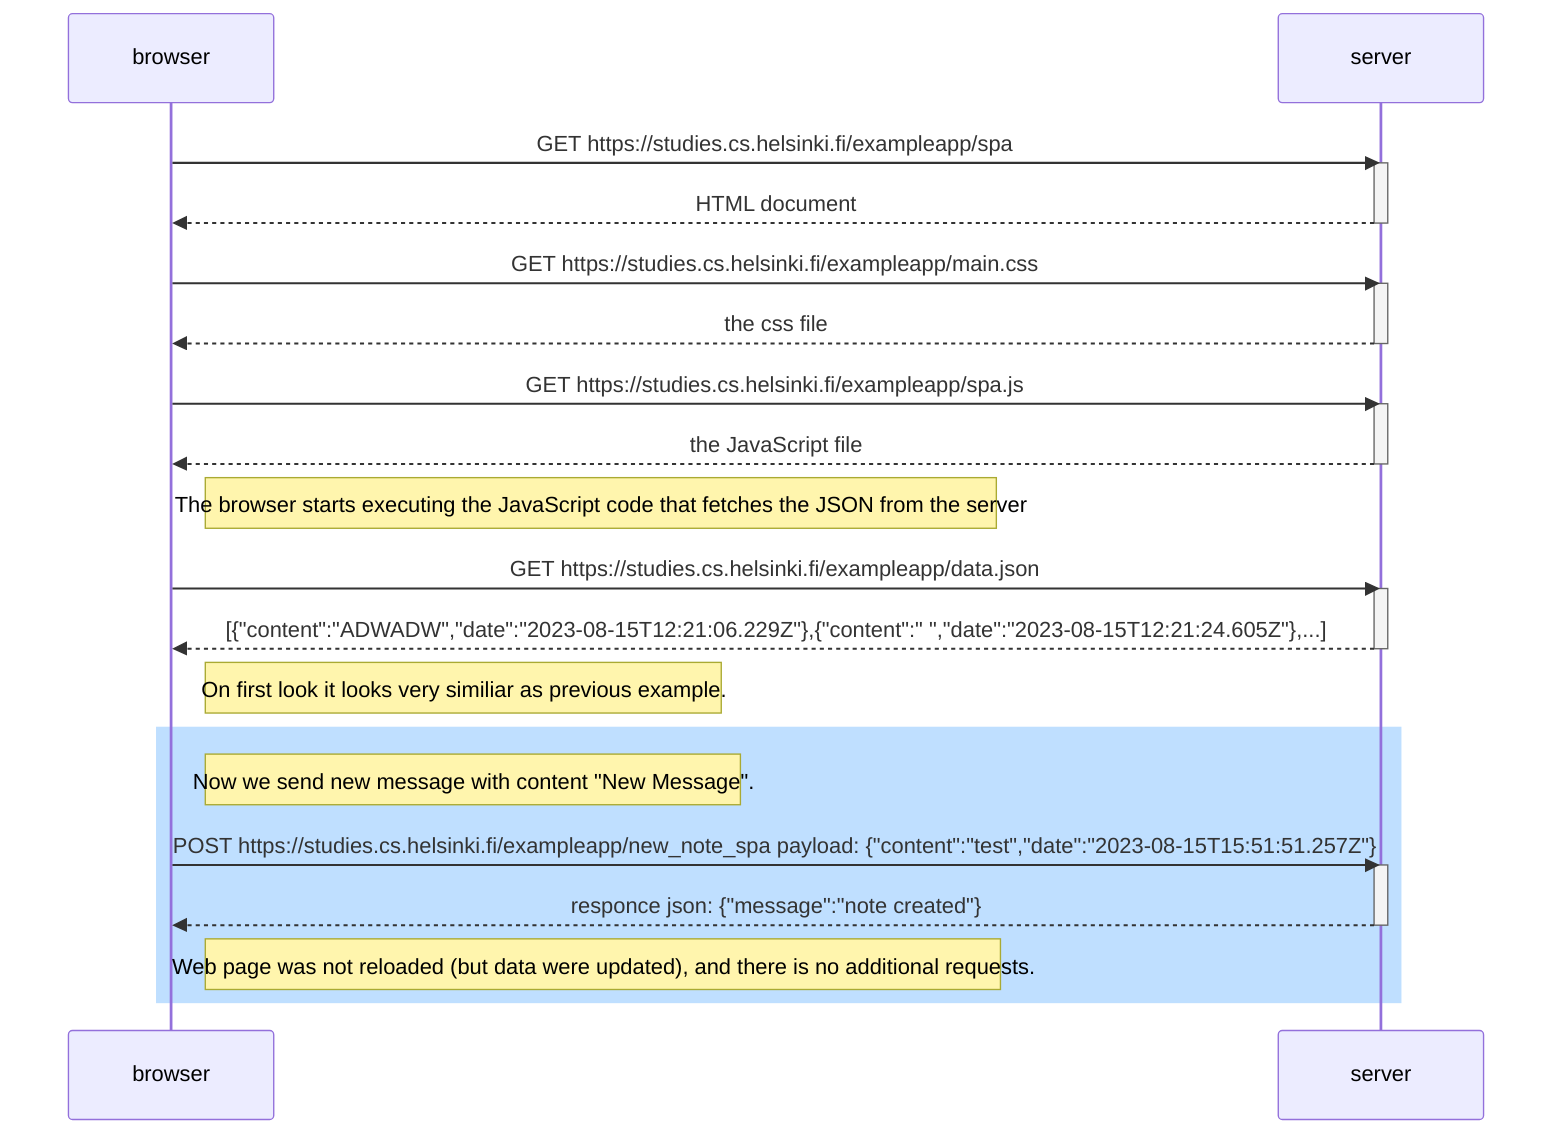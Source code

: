 sequenceDiagram
    participant browser
    participant server

    browser->>server: GET https://studies.cs.helsinki.fi/exampleapp/spa
    activate server
    server-->>browser: HTML document
    deactivate server

    browser->>server: GET https://studies.cs.helsinki.fi/exampleapp/main.css
    activate server
    server-->>browser: the css file
    deactivate server

    browser->>server: GET https://studies.cs.helsinki.fi/exampleapp/spa.js
    activate server
    server-->>browser: the JavaScript file
    deactivate server

    Note right of browser: The browser starts executing the JavaScript code that fetches the JSON from the server

    browser->>server: GET https://studies.cs.helsinki.fi/exampleapp/data.json
    activate server
    server-->>browser: [{"content":"ADWADW","date":"2023-08-15T12:21:06.229Z"},{"content":" ","date":"2023-08-15T12:21:24.605Z"},...]
    deactivate server

    Note right of browser: On first look it looks very similiar as previous example.

    rect rgb(191, 223, 255)
    Note right of browser: Now we send new message with content "New Message".

    browser->>server: POST https://studies.cs.helsinki.fi/exampleapp/new_note_spa payload: {"content":"test","date":"2023-08-15T15:51:51.257Z"};
    activate server
    server-->>browser: responce json: {"message":"note created"}
    deactivate server

    Note right of browser: Web page was not reloaded (but data were updated), and there is no additional requests.
    end